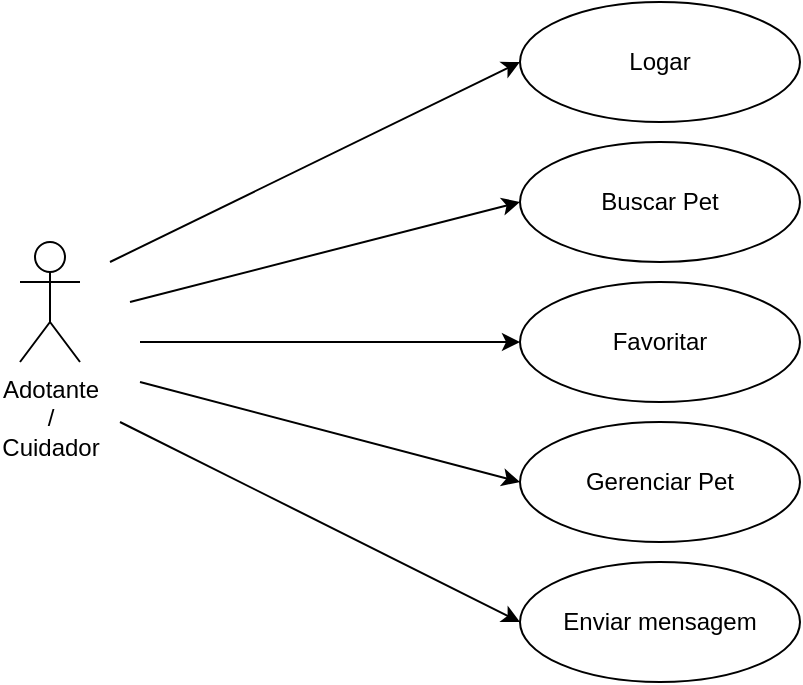 <mxfile version="12.3.9" type="github" pages="1">
  <diagram id="b7IKxuHRr2_Voddetryc" name="PÃÂ¡gina-1">
    <mxGraphModel dx="1773" dy="516" grid="1" gridSize="10" guides="1" tooltips="1" connect="1" arrows="1" fold="1" page="1" pageScale="1" pageWidth="827" pageHeight="1169" math="0" shadow="0">
      <root>
        <mxCell id="0"/>
        <mxCell id="1" parent="0"/>
        <mxCell id="shlpxHYWHRnBp2qFNU5I-1" value="Adotante&lt;br&gt;/&lt;br&gt;Cuidador" style="shape=umlActor;verticalLabelPosition=bottom;labelBackgroundColor=#ffffff;verticalAlign=top;html=1;outlineConnect=0;" parent="1" vertex="1">
          <mxGeometry x="-770" y="170" width="30" height="60" as="geometry"/>
        </mxCell>
        <mxCell id="shlpxHYWHRnBp2qFNU5I-4" value="Logar&lt;br&gt;" style="ellipse;whiteSpace=wrap;html=1;" parent="1" vertex="1">
          <mxGeometry x="-520" y="50" width="140" height="60" as="geometry"/>
        </mxCell>
        <mxCell id="shlpxHYWHRnBp2qFNU5I-5" value="Buscar Pet&lt;br&gt;" style="ellipse;whiteSpace=wrap;html=1;" parent="1" vertex="1">
          <mxGeometry x="-520" y="120" width="140" height="60" as="geometry"/>
        </mxCell>
        <mxCell id="shlpxHYWHRnBp2qFNU5I-15" value="Favoritar" style="ellipse;whiteSpace=wrap;html=1;" parent="1" vertex="1">
          <mxGeometry x="-520" y="190" width="140" height="60" as="geometry"/>
        </mxCell>
        <mxCell id="shlpxHYWHRnBp2qFNU5I-16" value="Enviar mensagem" style="ellipse;whiteSpace=wrap;html=1;" parent="1" vertex="1">
          <mxGeometry x="-520" y="330" width="140" height="60" as="geometry"/>
        </mxCell>
        <mxCell id="shlpxHYWHRnBp2qFNU5I-23" value="" style="endArrow=classic;html=1;entryX=0;entryY=0.5;entryDx=0;entryDy=0;" parent="1" target="shlpxHYWHRnBp2qFNU5I-16" edge="1">
          <mxGeometry width="50" height="50" relative="1" as="geometry">
            <mxPoint x="-720" y="260" as="sourcePoint"/>
            <mxPoint x="-570" y="370" as="targetPoint"/>
          </mxGeometry>
        </mxCell>
        <mxCell id="ISVNP2BsK-ZhtF6B-B8W-5" value="" style="endArrow=classic;html=1;strokeColor=#000000;entryX=0;entryY=0.5;entryDx=0;entryDy=0;" parent="1" target="shlpxHYWHRnBp2qFNU5I-4" edge="1">
          <mxGeometry width="50" height="50" relative="1" as="geometry">
            <mxPoint x="-725" y="180" as="sourcePoint"/>
            <mxPoint x="-549" y="30" as="targetPoint"/>
          </mxGeometry>
        </mxCell>
        <mxCell id="ISVNP2BsK-ZhtF6B-B8W-6" value="" style="endArrow=classic;html=1;strokeColor=#000000;entryX=0;entryY=0.5;entryDx=0;entryDy=0;" parent="1" target="shlpxHYWHRnBp2qFNU5I-5" edge="1">
          <mxGeometry width="50" height="50" relative="1" as="geometry">
            <mxPoint x="-715" y="200" as="sourcePoint"/>
            <mxPoint x="-555" y="110" as="targetPoint"/>
          </mxGeometry>
        </mxCell>
        <mxCell id="ISVNP2BsK-ZhtF6B-B8W-7" value="" style="endArrow=classic;html=1;strokeColor=#000000;entryX=0;entryY=0.5;entryDx=0;entryDy=0;" parent="1" target="shlpxHYWHRnBp2qFNU5I-15" edge="1">
          <mxGeometry width="50" height="50" relative="1" as="geometry">
            <mxPoint x="-710" y="220" as="sourcePoint"/>
            <mxPoint x="-590" y="230" as="targetPoint"/>
          </mxGeometry>
        </mxCell>
        <mxCell id="ISVNP2BsK-ZhtF6B-B8W-8" value="" style="endArrow=classic;html=1;strokeColor=#000000;entryX=0;entryY=0.5;entryDx=0;entryDy=0;" parent="1" target="td95CvPEebeKP2kWbkRP-2" edge="1">
          <mxGeometry width="50" height="50" relative="1" as="geometry">
            <mxPoint x="-710" y="240" as="sourcePoint"/>
            <mxPoint x="-580" y="300" as="targetPoint"/>
          </mxGeometry>
        </mxCell>
        <mxCell id="td95CvPEebeKP2kWbkRP-2" value="Gerenciar Pet" style="ellipse;whiteSpace=wrap;html=1;" parent="1" vertex="1">
          <mxGeometry x="-520" y="260" width="140" height="60" as="geometry"/>
        </mxCell>
      </root>
    </mxGraphModel>
  </diagram>
</mxfile>
